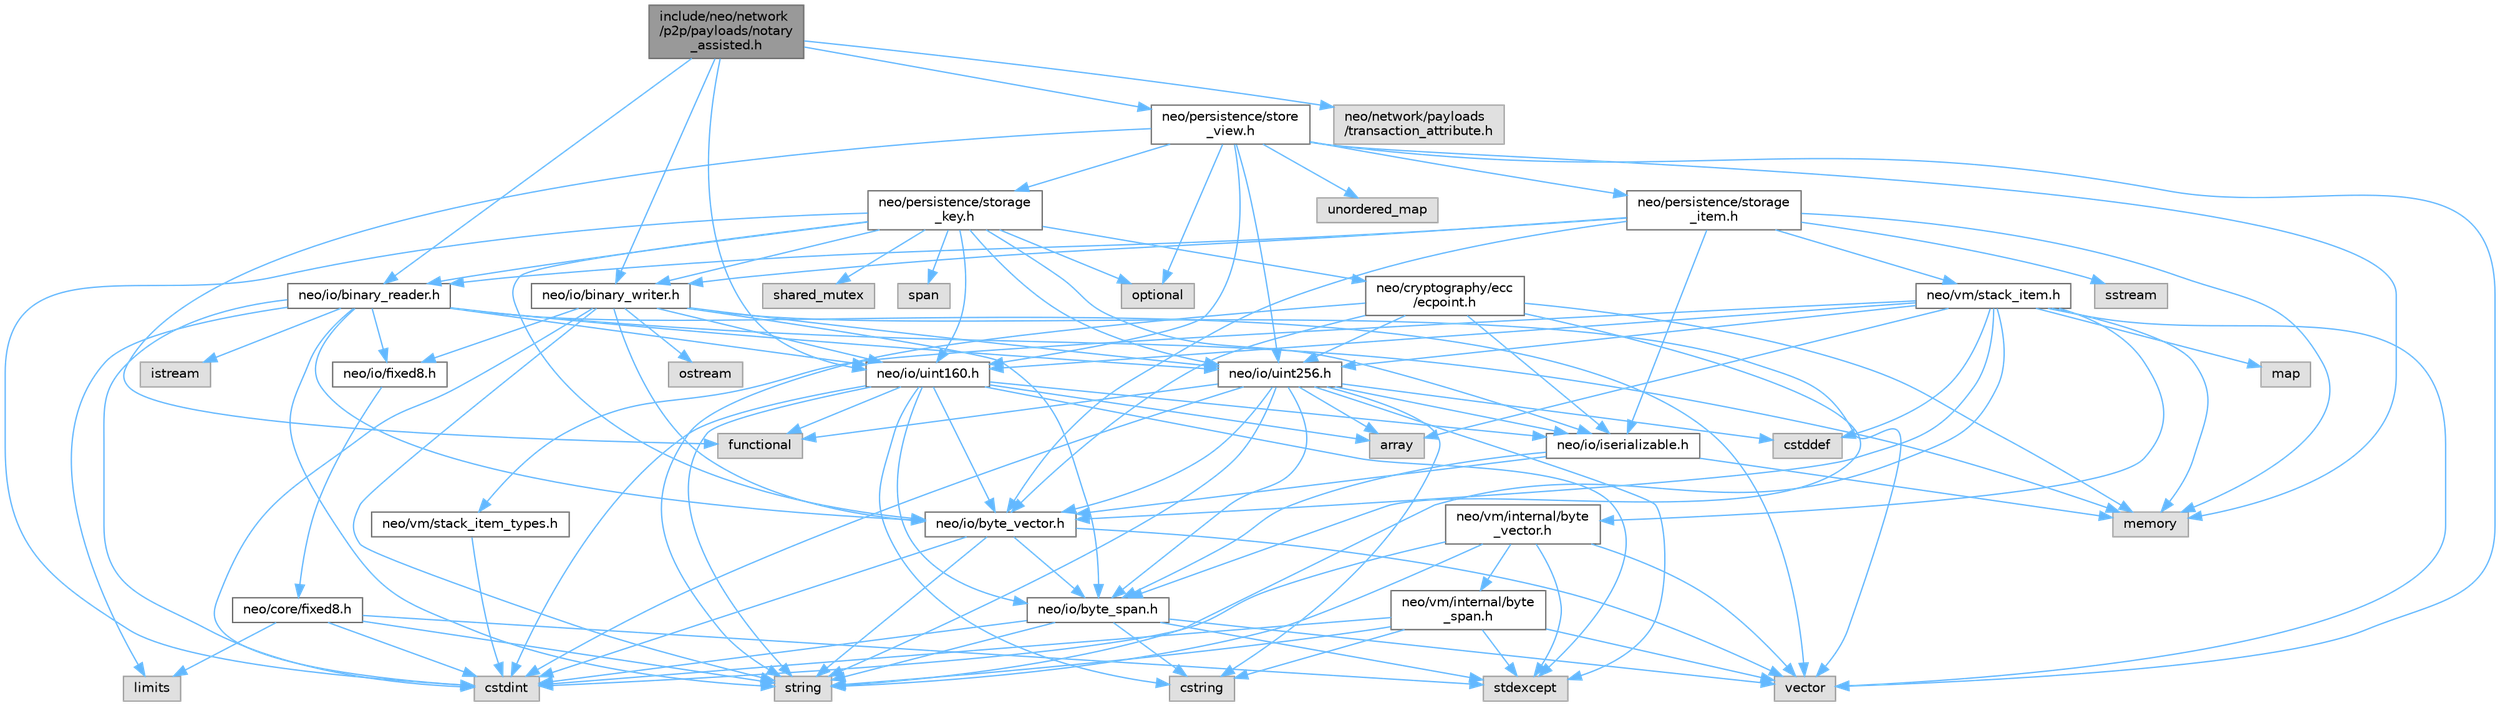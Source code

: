 digraph "include/neo/network/p2p/payloads/notary_assisted.h"
{
 // LATEX_PDF_SIZE
  bgcolor="transparent";
  edge [fontname=Helvetica,fontsize=10,labelfontname=Helvetica,labelfontsize=10];
  node [fontname=Helvetica,fontsize=10,shape=box,height=0.2,width=0.4];
  Node1 [id="Node000001",label="include/neo/network\l/p2p/payloads/notary\l_assisted.h",height=0.2,width=0.4,color="gray40", fillcolor="grey60", style="filled", fontcolor="black",tooltip=" "];
  Node1 -> Node2 [id="edge1_Node000001_Node000002",color="steelblue1",style="solid",tooltip=" "];
  Node2 [id="Node000002",label="neo/io/binary_reader.h",height=0.2,width=0.4,color="grey40", fillcolor="white", style="filled",URL="$binary__reader_8h.html",tooltip=" "];
  Node2 -> Node3 [id="edge2_Node000002_Node000003",color="steelblue1",style="solid",tooltip=" "];
  Node3 [id="Node000003",label="neo/io/byte_vector.h",height=0.2,width=0.4,color="grey40", fillcolor="white", style="filled",URL="$io_2byte__vector_8h.html",tooltip=" "];
  Node3 -> Node4 [id="edge3_Node000003_Node000004",color="steelblue1",style="solid",tooltip=" "];
  Node4 [id="Node000004",label="neo/io/byte_span.h",height=0.2,width=0.4,color="grey40", fillcolor="white", style="filled",URL="$io_2byte__span_8h.html",tooltip=" "];
  Node4 -> Node5 [id="edge4_Node000004_Node000005",color="steelblue1",style="solid",tooltip=" "];
  Node5 [id="Node000005",label="cstdint",height=0.2,width=0.4,color="grey60", fillcolor="#E0E0E0", style="filled",tooltip=" "];
  Node4 -> Node6 [id="edge5_Node000004_Node000006",color="steelblue1",style="solid",tooltip=" "];
  Node6 [id="Node000006",label="cstring",height=0.2,width=0.4,color="grey60", fillcolor="#E0E0E0", style="filled",tooltip=" "];
  Node4 -> Node7 [id="edge6_Node000004_Node000007",color="steelblue1",style="solid",tooltip=" "];
  Node7 [id="Node000007",label="stdexcept",height=0.2,width=0.4,color="grey60", fillcolor="#E0E0E0", style="filled",tooltip=" "];
  Node4 -> Node8 [id="edge7_Node000004_Node000008",color="steelblue1",style="solid",tooltip=" "];
  Node8 [id="Node000008",label="string",height=0.2,width=0.4,color="grey60", fillcolor="#E0E0E0", style="filled",tooltip=" "];
  Node4 -> Node9 [id="edge8_Node000004_Node000009",color="steelblue1",style="solid",tooltip=" "];
  Node9 [id="Node000009",label="vector",height=0.2,width=0.4,color="grey60", fillcolor="#E0E0E0", style="filled",tooltip=" "];
  Node3 -> Node5 [id="edge9_Node000003_Node000005",color="steelblue1",style="solid",tooltip=" "];
  Node3 -> Node8 [id="edge10_Node000003_Node000008",color="steelblue1",style="solid",tooltip=" "];
  Node3 -> Node9 [id="edge11_Node000003_Node000009",color="steelblue1",style="solid",tooltip=" "];
  Node2 -> Node10 [id="edge12_Node000002_Node000010",color="steelblue1",style="solid",tooltip=" "];
  Node10 [id="Node000010",label="neo/io/fixed8.h",height=0.2,width=0.4,color="grey40", fillcolor="white", style="filled",URL="$io_2fixed8_8h.html",tooltip=" "];
  Node10 -> Node11 [id="edge13_Node000010_Node000011",color="steelblue1",style="solid",tooltip=" "];
  Node11 [id="Node000011",label="neo/core/fixed8.h",height=0.2,width=0.4,color="grey40", fillcolor="white", style="filled",URL="$core_2fixed8_8h.html",tooltip=" "];
  Node11 -> Node5 [id="edge14_Node000011_Node000005",color="steelblue1",style="solid",tooltip=" "];
  Node11 -> Node12 [id="edge15_Node000011_Node000012",color="steelblue1",style="solid",tooltip=" "];
  Node12 [id="Node000012",label="limits",height=0.2,width=0.4,color="grey60", fillcolor="#E0E0E0", style="filled",tooltip=" "];
  Node11 -> Node7 [id="edge16_Node000011_Node000007",color="steelblue1",style="solid",tooltip=" "];
  Node11 -> Node8 [id="edge17_Node000011_Node000008",color="steelblue1",style="solid",tooltip=" "];
  Node2 -> Node13 [id="edge18_Node000002_Node000013",color="steelblue1",style="solid",tooltip=" "];
  Node13 [id="Node000013",label="neo/io/uint160.h",height=0.2,width=0.4,color="grey40", fillcolor="white", style="filled",URL="$uint160_8h.html",tooltip=" "];
  Node13 -> Node4 [id="edge19_Node000013_Node000004",color="steelblue1",style="solid",tooltip=" "];
  Node13 -> Node3 [id="edge20_Node000013_Node000003",color="steelblue1",style="solid",tooltip=" "];
  Node13 -> Node14 [id="edge21_Node000013_Node000014",color="steelblue1",style="solid",tooltip=" "];
  Node14 [id="Node000014",label="neo/io/iserializable.h",height=0.2,width=0.4,color="grey40", fillcolor="white", style="filled",URL="$iserializable_8h.html",tooltip=" "];
  Node14 -> Node4 [id="edge22_Node000014_Node000004",color="steelblue1",style="solid",tooltip=" "];
  Node14 -> Node3 [id="edge23_Node000014_Node000003",color="steelblue1",style="solid",tooltip=" "];
  Node14 -> Node15 [id="edge24_Node000014_Node000015",color="steelblue1",style="solid",tooltip=" "];
  Node15 [id="Node000015",label="memory",height=0.2,width=0.4,color="grey60", fillcolor="#E0E0E0", style="filled",tooltip=" "];
  Node13 -> Node16 [id="edge25_Node000013_Node000016",color="steelblue1",style="solid",tooltip=" "];
  Node16 [id="Node000016",label="array",height=0.2,width=0.4,color="grey60", fillcolor="#E0E0E0", style="filled",tooltip=" "];
  Node13 -> Node5 [id="edge26_Node000013_Node000005",color="steelblue1",style="solid",tooltip=" "];
  Node13 -> Node6 [id="edge27_Node000013_Node000006",color="steelblue1",style="solid",tooltip=" "];
  Node13 -> Node17 [id="edge28_Node000013_Node000017",color="steelblue1",style="solid",tooltip=" "];
  Node17 [id="Node000017",label="functional",height=0.2,width=0.4,color="grey60", fillcolor="#E0E0E0", style="filled",tooltip=" "];
  Node13 -> Node7 [id="edge29_Node000013_Node000007",color="steelblue1",style="solid",tooltip=" "];
  Node13 -> Node8 [id="edge30_Node000013_Node000008",color="steelblue1",style="solid",tooltip=" "];
  Node2 -> Node18 [id="edge31_Node000002_Node000018",color="steelblue1",style="solid",tooltip=" "];
  Node18 [id="Node000018",label="neo/io/uint256.h",height=0.2,width=0.4,color="grey40", fillcolor="white", style="filled",URL="$uint256_8h.html",tooltip=" "];
  Node18 -> Node4 [id="edge32_Node000018_Node000004",color="steelblue1",style="solid",tooltip=" "];
  Node18 -> Node3 [id="edge33_Node000018_Node000003",color="steelblue1",style="solid",tooltip=" "];
  Node18 -> Node14 [id="edge34_Node000018_Node000014",color="steelblue1",style="solid",tooltip=" "];
  Node18 -> Node16 [id="edge35_Node000018_Node000016",color="steelblue1",style="solid",tooltip=" "];
  Node18 -> Node19 [id="edge36_Node000018_Node000019",color="steelblue1",style="solid",tooltip=" "];
  Node19 [id="Node000019",label="cstddef",height=0.2,width=0.4,color="grey60", fillcolor="#E0E0E0", style="filled",tooltip=" "];
  Node18 -> Node5 [id="edge37_Node000018_Node000005",color="steelblue1",style="solid",tooltip=" "];
  Node18 -> Node6 [id="edge38_Node000018_Node000006",color="steelblue1",style="solid",tooltip=" "];
  Node18 -> Node17 [id="edge39_Node000018_Node000017",color="steelblue1",style="solid",tooltip=" "];
  Node18 -> Node7 [id="edge40_Node000018_Node000007",color="steelblue1",style="solid",tooltip=" "];
  Node18 -> Node8 [id="edge41_Node000018_Node000008",color="steelblue1",style="solid",tooltip=" "];
  Node2 -> Node5 [id="edge42_Node000002_Node000005",color="steelblue1",style="solid",tooltip=" "];
  Node2 -> Node20 [id="edge43_Node000002_Node000020",color="steelblue1",style="solid",tooltip=" "];
  Node20 [id="Node000020",label="istream",height=0.2,width=0.4,color="grey60", fillcolor="#E0E0E0", style="filled",tooltip=" "];
  Node2 -> Node12 [id="edge44_Node000002_Node000012",color="steelblue1",style="solid",tooltip=" "];
  Node2 -> Node15 [id="edge45_Node000002_Node000015",color="steelblue1",style="solid",tooltip=" "];
  Node2 -> Node8 [id="edge46_Node000002_Node000008",color="steelblue1",style="solid",tooltip=" "];
  Node2 -> Node9 [id="edge47_Node000002_Node000009",color="steelblue1",style="solid",tooltip=" "];
  Node1 -> Node21 [id="edge48_Node000001_Node000021",color="steelblue1",style="solid",tooltip=" "];
  Node21 [id="Node000021",label="neo/io/binary_writer.h",height=0.2,width=0.4,color="grey40", fillcolor="white", style="filled",URL="$binary__writer_8h.html",tooltip=" "];
  Node21 -> Node4 [id="edge49_Node000021_Node000004",color="steelblue1",style="solid",tooltip=" "];
  Node21 -> Node3 [id="edge50_Node000021_Node000003",color="steelblue1",style="solid",tooltip=" "];
  Node21 -> Node10 [id="edge51_Node000021_Node000010",color="steelblue1",style="solid",tooltip=" "];
  Node21 -> Node13 [id="edge52_Node000021_Node000013",color="steelblue1",style="solid",tooltip=" "];
  Node21 -> Node18 [id="edge53_Node000021_Node000018",color="steelblue1",style="solid",tooltip=" "];
  Node21 -> Node5 [id="edge54_Node000021_Node000005",color="steelblue1",style="solid",tooltip=" "];
  Node21 -> Node22 [id="edge55_Node000021_Node000022",color="steelblue1",style="solid",tooltip=" "];
  Node22 [id="Node000022",label="ostream",height=0.2,width=0.4,color="grey60", fillcolor="#E0E0E0", style="filled",tooltip=" "];
  Node21 -> Node8 [id="edge56_Node000021_Node000008",color="steelblue1",style="solid",tooltip=" "];
  Node21 -> Node9 [id="edge57_Node000021_Node000009",color="steelblue1",style="solid",tooltip=" "];
  Node1 -> Node13 [id="edge58_Node000001_Node000013",color="steelblue1",style="solid",tooltip=" "];
  Node1 -> Node23 [id="edge59_Node000001_Node000023",color="steelblue1",style="solid",tooltip=" "];
  Node23 [id="Node000023",label="neo/network/payloads\l/transaction_attribute.h",height=0.2,width=0.4,color="grey60", fillcolor="#E0E0E0", style="filled",tooltip=" "];
  Node1 -> Node24 [id="edge60_Node000001_Node000024",color="steelblue1",style="solid",tooltip=" "];
  Node24 [id="Node000024",label="neo/persistence/store\l_view.h",height=0.2,width=0.4,color="grey40", fillcolor="white", style="filled",URL="$store__view_8h.html",tooltip=" "];
  Node24 -> Node13 [id="edge61_Node000024_Node000013",color="steelblue1",style="solid",tooltip=" "];
  Node24 -> Node18 [id="edge62_Node000024_Node000018",color="steelblue1",style="solid",tooltip=" "];
  Node24 -> Node25 [id="edge63_Node000024_Node000025",color="steelblue1",style="solid",tooltip=" "];
  Node25 [id="Node000025",label="neo/persistence/storage\l_item.h",height=0.2,width=0.4,color="grey40", fillcolor="white", style="filled",URL="$persistence_2storage__item_8h.html",tooltip=" "];
  Node25 -> Node2 [id="edge64_Node000025_Node000002",color="steelblue1",style="solid",tooltip=" "];
  Node25 -> Node21 [id="edge65_Node000025_Node000021",color="steelblue1",style="solid",tooltip=" "];
  Node25 -> Node3 [id="edge66_Node000025_Node000003",color="steelblue1",style="solid",tooltip=" "];
  Node25 -> Node14 [id="edge67_Node000025_Node000014",color="steelblue1",style="solid",tooltip=" "];
  Node25 -> Node26 [id="edge68_Node000025_Node000026",color="steelblue1",style="solid",tooltip=" "];
  Node26 [id="Node000026",label="neo/vm/stack_item.h",height=0.2,width=0.4,color="grey40", fillcolor="white", style="filled",URL="$stack__item_8h.html",tooltip=" "];
  Node26 -> Node3 [id="edge69_Node000026_Node000003",color="steelblue1",style="solid",tooltip=" "];
  Node26 -> Node13 [id="edge70_Node000026_Node000013",color="steelblue1",style="solid",tooltip=" "];
  Node26 -> Node18 [id="edge71_Node000026_Node000018",color="steelblue1",style="solid",tooltip=" "];
  Node26 -> Node27 [id="edge72_Node000026_Node000027",color="steelblue1",style="solid",tooltip=" "];
  Node27 [id="Node000027",label="neo/vm/internal/byte\l_vector.h",height=0.2,width=0.4,color="grey40", fillcolor="white", style="filled",URL="$vm_2internal_2byte__vector_8h.html",tooltip=" "];
  Node27 -> Node28 [id="edge73_Node000027_Node000028",color="steelblue1",style="solid",tooltip=" "];
  Node28 [id="Node000028",label="neo/vm/internal/byte\l_span.h",height=0.2,width=0.4,color="grey40", fillcolor="white", style="filled",URL="$vm_2internal_2byte__span_8h.html",tooltip=" "];
  Node28 -> Node5 [id="edge74_Node000028_Node000005",color="steelblue1",style="solid",tooltip=" "];
  Node28 -> Node6 [id="edge75_Node000028_Node000006",color="steelblue1",style="solid",tooltip=" "];
  Node28 -> Node7 [id="edge76_Node000028_Node000007",color="steelblue1",style="solid",tooltip=" "];
  Node28 -> Node8 [id="edge77_Node000028_Node000008",color="steelblue1",style="solid",tooltip=" "];
  Node28 -> Node9 [id="edge78_Node000028_Node000009",color="steelblue1",style="solid",tooltip=" "];
  Node27 -> Node5 [id="edge79_Node000027_Node000005",color="steelblue1",style="solid",tooltip=" "];
  Node27 -> Node7 [id="edge80_Node000027_Node000007",color="steelblue1",style="solid",tooltip=" "];
  Node27 -> Node8 [id="edge81_Node000027_Node000008",color="steelblue1",style="solid",tooltip=" "];
  Node27 -> Node9 [id="edge82_Node000027_Node000009",color="steelblue1",style="solid",tooltip=" "];
  Node26 -> Node29 [id="edge83_Node000026_Node000029",color="steelblue1",style="solid",tooltip=" "];
  Node29 [id="Node000029",label="neo/vm/stack_item_types.h",height=0.2,width=0.4,color="grey40", fillcolor="white", style="filled",URL="$stack__item__types_8h.html",tooltip=" "];
  Node29 -> Node5 [id="edge84_Node000029_Node000005",color="steelblue1",style="solid",tooltip=" "];
  Node26 -> Node16 [id="edge85_Node000026_Node000016",color="steelblue1",style="solid",tooltip=" "];
  Node26 -> Node19 [id="edge86_Node000026_Node000019",color="steelblue1",style="solid",tooltip=" "];
  Node26 -> Node30 [id="edge87_Node000026_Node000030",color="steelblue1",style="solid",tooltip=" "];
  Node30 [id="Node000030",label="map",height=0.2,width=0.4,color="grey60", fillcolor="#E0E0E0", style="filled",tooltip=" "];
  Node26 -> Node15 [id="edge88_Node000026_Node000015",color="steelblue1",style="solid",tooltip=" "];
  Node26 -> Node8 [id="edge89_Node000026_Node000008",color="steelblue1",style="solid",tooltip=" "];
  Node26 -> Node9 [id="edge90_Node000026_Node000009",color="steelblue1",style="solid",tooltip=" "];
  Node25 -> Node15 [id="edge91_Node000025_Node000015",color="steelblue1",style="solid",tooltip=" "];
  Node25 -> Node31 [id="edge92_Node000025_Node000031",color="steelblue1",style="solid",tooltip=" "];
  Node31 [id="Node000031",label="sstream",height=0.2,width=0.4,color="grey60", fillcolor="#E0E0E0", style="filled",tooltip=" "];
  Node24 -> Node32 [id="edge93_Node000024_Node000032",color="steelblue1",style="solid",tooltip=" "];
  Node32 [id="Node000032",label="neo/persistence/storage\l_key.h",height=0.2,width=0.4,color="grey40", fillcolor="white", style="filled",URL="$persistence_2storage__key_8h.html",tooltip=" "];
  Node32 -> Node33 [id="edge94_Node000032_Node000033",color="steelblue1",style="solid",tooltip=" "];
  Node33 [id="Node000033",label="neo/cryptography/ecc\l/ecpoint.h",height=0.2,width=0.4,color="grey40", fillcolor="white", style="filled",URL="$ecpoint_8h.html",tooltip=" "];
  Node33 -> Node4 [id="edge95_Node000033_Node000004",color="steelblue1",style="solid",tooltip=" "];
  Node33 -> Node3 [id="edge96_Node000033_Node000003",color="steelblue1",style="solid",tooltip=" "];
  Node33 -> Node14 [id="edge97_Node000033_Node000014",color="steelblue1",style="solid",tooltip=" "];
  Node33 -> Node18 [id="edge98_Node000033_Node000018",color="steelblue1",style="solid",tooltip=" "];
  Node33 -> Node15 [id="edge99_Node000033_Node000015",color="steelblue1",style="solid",tooltip=" "];
  Node33 -> Node8 [id="edge100_Node000033_Node000008",color="steelblue1",style="solid",tooltip=" "];
  Node32 -> Node2 [id="edge101_Node000032_Node000002",color="steelblue1",style="solid",tooltip=" "];
  Node32 -> Node21 [id="edge102_Node000032_Node000021",color="steelblue1",style="solid",tooltip=" "];
  Node32 -> Node3 [id="edge103_Node000032_Node000003",color="steelblue1",style="solid",tooltip=" "];
  Node32 -> Node14 [id="edge104_Node000032_Node000014",color="steelblue1",style="solid",tooltip=" "];
  Node32 -> Node13 [id="edge105_Node000032_Node000013",color="steelblue1",style="solid",tooltip=" "];
  Node32 -> Node18 [id="edge106_Node000032_Node000018",color="steelblue1",style="solid",tooltip=" "];
  Node32 -> Node5 [id="edge107_Node000032_Node000005",color="steelblue1",style="solid",tooltip=" "];
  Node32 -> Node34 [id="edge108_Node000032_Node000034",color="steelblue1",style="solid",tooltip=" "];
  Node34 [id="Node000034",label="optional",height=0.2,width=0.4,color="grey60", fillcolor="#E0E0E0", style="filled",tooltip=" "];
  Node32 -> Node35 [id="edge109_Node000032_Node000035",color="steelblue1",style="solid",tooltip=" "];
  Node35 [id="Node000035",label="shared_mutex",height=0.2,width=0.4,color="grey60", fillcolor="#E0E0E0", style="filled",tooltip=" "];
  Node32 -> Node36 [id="edge110_Node000032_Node000036",color="steelblue1",style="solid",tooltip=" "];
  Node36 [id="Node000036",label="span",height=0.2,width=0.4,color="grey60", fillcolor="#E0E0E0", style="filled",tooltip=" "];
  Node24 -> Node17 [id="edge111_Node000024_Node000017",color="steelblue1",style="solid",tooltip=" "];
  Node24 -> Node15 [id="edge112_Node000024_Node000015",color="steelblue1",style="solid",tooltip=" "];
  Node24 -> Node34 [id="edge113_Node000024_Node000034",color="steelblue1",style="solid",tooltip=" "];
  Node24 -> Node37 [id="edge114_Node000024_Node000037",color="steelblue1",style="solid",tooltip=" "];
  Node37 [id="Node000037",label="unordered_map",height=0.2,width=0.4,color="grey60", fillcolor="#E0E0E0", style="filled",tooltip=" "];
  Node24 -> Node9 [id="edge115_Node000024_Node000009",color="steelblue1",style="solid",tooltip=" "];
}
